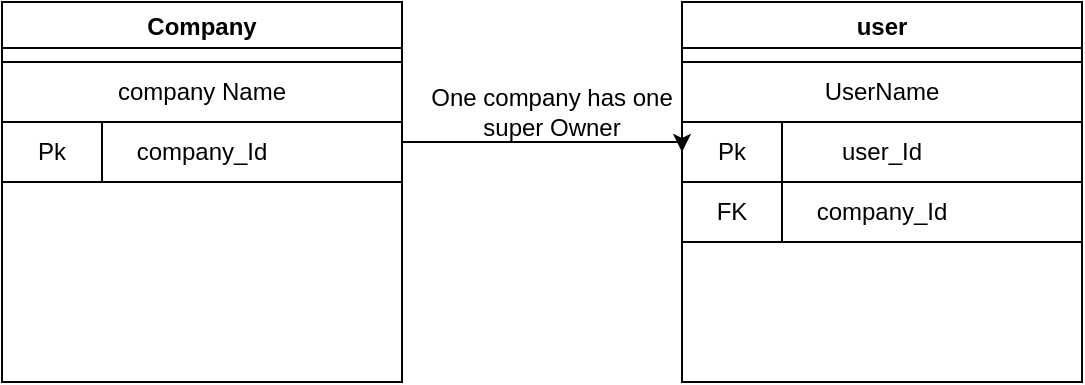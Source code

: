 <mxfile version="20.7.4" type="github">
  <diagram id="BhSrlRlOcM0yVyKKtVYT" name="Page-1">
    <mxGraphModel dx="845" dy="427" grid="1" gridSize="10" guides="1" tooltips="1" connect="1" arrows="1" fold="1" page="1" pageScale="1" pageWidth="850" pageHeight="1100" math="0" shadow="0">
      <root>
        <mxCell id="0" />
        <mxCell id="1" parent="0" />
        <mxCell id="MJh1XRehegjxkE4Bwj9e-2" value="Company" style="swimlane;" vertex="1" parent="1">
          <mxGeometry x="50" y="120" width="200" height="190" as="geometry" />
        </mxCell>
        <mxCell id="MJh1XRehegjxkE4Bwj9e-8" value="company Name" style="rounded=0;whiteSpace=wrap;html=1;" vertex="1" parent="MJh1XRehegjxkE4Bwj9e-2">
          <mxGeometry y="30" width="200" height="30" as="geometry" />
        </mxCell>
        <mxCell id="MJh1XRehegjxkE4Bwj9e-11" value="company_Id" style="rounded=0;whiteSpace=wrap;html=1;" vertex="1" parent="MJh1XRehegjxkE4Bwj9e-2">
          <mxGeometry y="60" width="200" height="30" as="geometry" />
        </mxCell>
        <mxCell id="MJh1XRehegjxkE4Bwj9e-18" value="Pk" style="rounded=0;whiteSpace=wrap;html=1;" vertex="1" parent="MJh1XRehegjxkE4Bwj9e-2">
          <mxGeometry y="60" width="50" height="30" as="geometry" />
        </mxCell>
        <mxCell id="MJh1XRehegjxkE4Bwj9e-12" value="user" style="swimlane;" vertex="1" parent="1">
          <mxGeometry x="390" y="120" width="200" height="190" as="geometry" />
        </mxCell>
        <mxCell id="MJh1XRehegjxkE4Bwj9e-13" value="UserName" style="rounded=0;whiteSpace=wrap;html=1;" vertex="1" parent="MJh1XRehegjxkE4Bwj9e-12">
          <mxGeometry y="30" width="200" height="30" as="geometry" />
        </mxCell>
        <mxCell id="MJh1XRehegjxkE4Bwj9e-14" value="user_Id" style="rounded=0;whiteSpace=wrap;html=1;" vertex="1" parent="MJh1XRehegjxkE4Bwj9e-12">
          <mxGeometry y="60" width="200" height="30" as="geometry" />
        </mxCell>
        <mxCell id="MJh1XRehegjxkE4Bwj9e-15" value="company_Id" style="rounded=0;whiteSpace=wrap;html=1;" vertex="1" parent="MJh1XRehegjxkE4Bwj9e-12">
          <mxGeometry y="90" width="200" height="30" as="geometry" />
        </mxCell>
        <mxCell id="MJh1XRehegjxkE4Bwj9e-16" value="Pk" style="rounded=0;whiteSpace=wrap;html=1;" vertex="1" parent="MJh1XRehegjxkE4Bwj9e-12">
          <mxGeometry y="60" width="50" height="30" as="geometry" />
        </mxCell>
        <mxCell id="MJh1XRehegjxkE4Bwj9e-17" value="FK" style="rounded=0;whiteSpace=wrap;html=1;" vertex="1" parent="MJh1XRehegjxkE4Bwj9e-12">
          <mxGeometry y="90" width="50" height="30" as="geometry" />
        </mxCell>
        <mxCell id="MJh1XRehegjxkE4Bwj9e-20" style="edgeStyle=orthogonalEdgeStyle;rounded=0;orthogonalLoop=1;jettySize=auto;html=1;exitX=1;exitY=0.5;exitDx=0;exitDy=0;" edge="1" parent="1" source="MJh1XRehegjxkE4Bwj9e-11">
          <mxGeometry relative="1" as="geometry">
            <mxPoint x="390" y="195" as="targetPoint" />
            <Array as="points">
              <mxPoint x="250" y="190" />
              <mxPoint x="390" y="190" />
            </Array>
          </mxGeometry>
        </mxCell>
        <mxCell id="MJh1XRehegjxkE4Bwj9e-21" value="One company has one super Owner" style="text;html=1;strokeColor=none;fillColor=none;align=center;verticalAlign=middle;whiteSpace=wrap;rounded=0;" vertex="1" parent="1">
          <mxGeometry x="250" y="160" width="150" height="30" as="geometry" />
        </mxCell>
      </root>
    </mxGraphModel>
  </diagram>
</mxfile>
